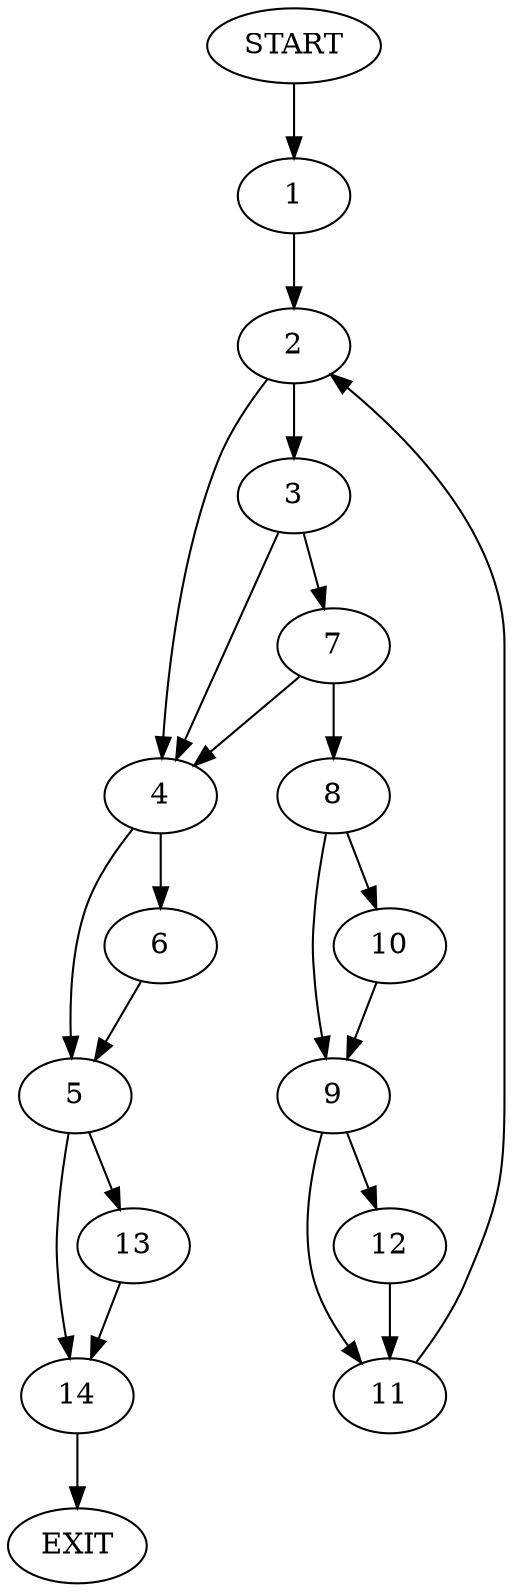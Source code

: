 digraph {
0 [label="START"]
15 [label="EXIT"]
0 -> 1
1 -> 2
2 -> 3
2 -> 4
4 -> 5
4 -> 6
3 -> 7
3 -> 4
7 -> 8
7 -> 4
8 -> 9
8 -> 10
9 -> 11
9 -> 12
10 -> 9
12 -> 11
11 -> 2
6 -> 5
5 -> 13
5 -> 14
13 -> 14
14 -> 15
}
